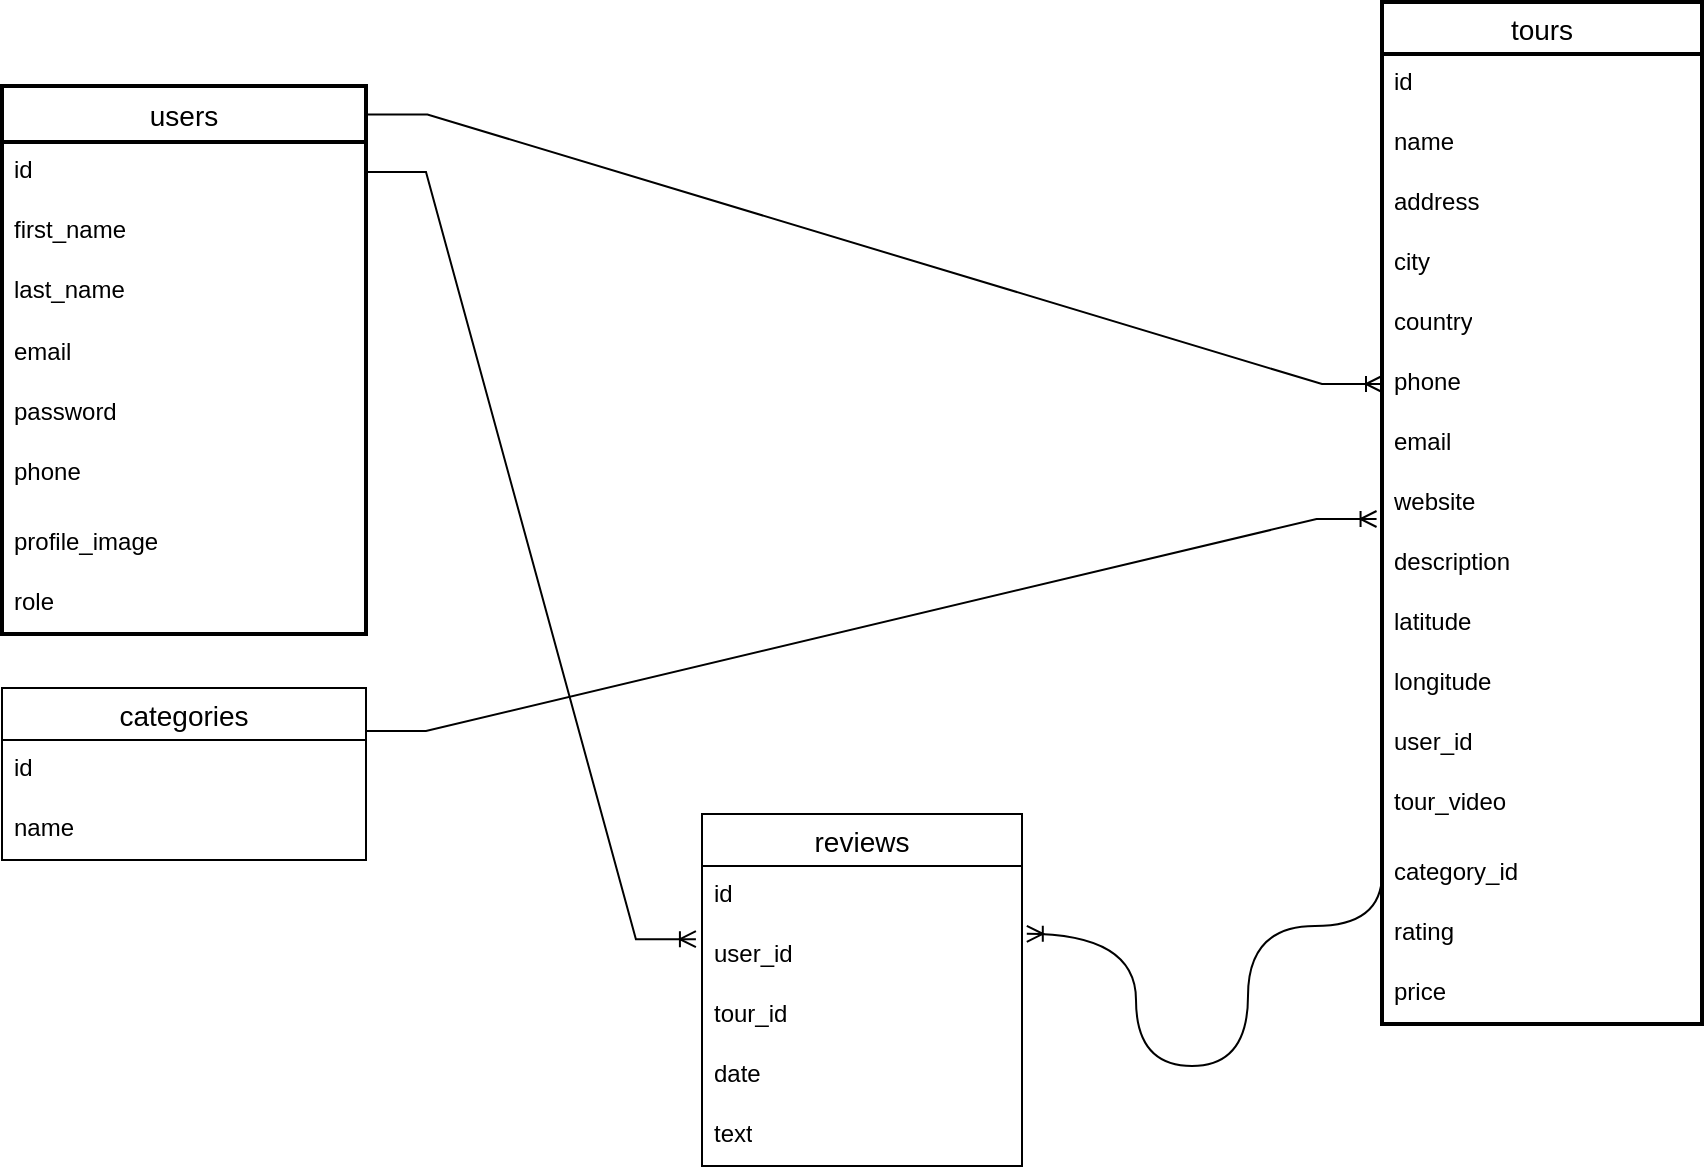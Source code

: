<mxfile version="21.6.8" type="github">
  <diagram name="Page-1" id="O7zce4Vg_i61A5iKa0Fr">
    <mxGraphModel dx="1909" dy="1727" grid="1" gridSize="7" guides="1" tooltips="1" connect="1" arrows="1" fold="1" page="1" pageScale="1" pageWidth="850" pageHeight="1100" background="none" math="0" shadow="0">
      <root>
        <mxCell id="0" />
        <mxCell id="1" parent="0" />
        <mxCell id="6SXtPO-vMhtfThloG0yf-1" value="users" style="swimlane;fontStyle=0;childLayout=stackLayout;horizontal=1;startSize=28;horizontalStack=0;resizeParent=1;resizeParentMax=0;resizeLast=0;collapsible=1;marginBottom=0;align=center;fontSize=14;strokeWidth=2;rounded=0;" parent="1" vertex="1">
          <mxGeometry y="-336" width="182" height="274" as="geometry">
            <mxRectangle x="49" y="28" width="63" height="35" as="alternateBounds" />
          </mxGeometry>
        </mxCell>
        <mxCell id="6SXtPO-vMhtfThloG0yf-2" value="id" style="text;strokeColor=none;fillColor=none;spacingLeft=4;spacingRight=4;overflow=hidden;rotatable=0;points=[[0,0.5],[1,0.5]];portConstraint=eastwest;fontSize=12;whiteSpace=wrap;html=1;" parent="6SXtPO-vMhtfThloG0yf-1" vertex="1">
          <mxGeometry y="28" width="182" height="30" as="geometry" />
        </mxCell>
        <mxCell id="6SXtPO-vMhtfThloG0yf-3" value="first_name" style="text;strokeColor=none;fillColor=none;spacingLeft=4;spacingRight=4;overflow=hidden;rotatable=0;points=[[0,0.5],[1,0.5]];portConstraint=eastwest;fontSize=12;whiteSpace=wrap;html=1;rounded=0;" parent="6SXtPO-vMhtfThloG0yf-1" vertex="1">
          <mxGeometry y="58" width="182" height="30" as="geometry" />
        </mxCell>
        <mxCell id="6SXtPO-vMhtfThloG0yf-4" value="last_name" style="text;strokeColor=none;fillColor=none;spacingLeft=4;spacingRight=4;overflow=hidden;rotatable=0;points=[[0,0.5],[1,0.5]];portConstraint=eastwest;fontSize=12;whiteSpace=wrap;html=1;spacingTop=0;verticalAlign=top;" parent="6SXtPO-vMhtfThloG0yf-1" vertex="1">
          <mxGeometry y="88" width="182" height="31" as="geometry" />
        </mxCell>
        <mxCell id="6SXtPO-vMhtfThloG0yf-10" value="email" style="text;strokeColor=none;fillColor=none;spacingLeft=4;spacingRight=4;overflow=hidden;rotatable=0;points=[[0,0.5],[1,0.5]];portConstraint=eastwest;fontSize=12;whiteSpace=wrap;html=1;" parent="6SXtPO-vMhtfThloG0yf-1" vertex="1">
          <mxGeometry y="119" width="182" height="30" as="geometry" />
        </mxCell>
        <mxCell id="6SXtPO-vMhtfThloG0yf-11" value="password" style="text;strokeColor=none;fillColor=none;spacingLeft=4;spacingRight=4;overflow=hidden;rotatable=0;points=[[0,0.5],[1,0.5]];portConstraint=eastwest;fontSize=12;whiteSpace=wrap;html=1;" parent="6SXtPO-vMhtfThloG0yf-1" vertex="1">
          <mxGeometry y="149" width="182" height="30" as="geometry" />
        </mxCell>
        <mxCell id="6SXtPO-vMhtfThloG0yf-7" value="phone" style="text;strokeColor=none;fillColor=none;spacingLeft=4;spacingRight=4;overflow=hidden;rotatable=0;points=[[0,0.5],[1,0.5]];portConstraint=eastwest;fontSize=12;whiteSpace=wrap;html=1;" parent="6SXtPO-vMhtfThloG0yf-1" vertex="1">
          <mxGeometry y="179" width="182" height="35" as="geometry" />
        </mxCell>
        <mxCell id="6SXtPO-vMhtfThloG0yf-9" value="profile_image" style="text;strokeColor=none;fillColor=none;spacingLeft=4;spacingRight=4;overflow=hidden;rotatable=0;points=[[0,0.5],[1,0.5]];portConstraint=eastwest;fontSize=12;whiteSpace=wrap;html=1;" parent="6SXtPO-vMhtfThloG0yf-1" vertex="1">
          <mxGeometry y="214" width="182" height="30" as="geometry" />
        </mxCell>
        <mxCell id="6SXtPO-vMhtfThloG0yf-34" value="role" style="text;strokeColor=none;fillColor=none;spacingLeft=4;spacingRight=4;overflow=hidden;rotatable=0;points=[[0,0.5],[1,0.5]];portConstraint=eastwest;fontSize=12;whiteSpace=wrap;html=1;" parent="6SXtPO-vMhtfThloG0yf-1" vertex="1">
          <mxGeometry y="244" width="182" height="30" as="geometry" />
        </mxCell>
        <mxCell id="6SXtPO-vMhtfThloG0yf-12" value="tours" style="swimlane;fontStyle=0;childLayout=stackLayout;horizontal=1;startSize=26;horizontalStack=0;resizeParent=1;resizeParentMax=0;resizeLast=0;collapsible=1;marginBottom=0;align=center;fontSize=14;strokeWidth=2;" parent="1" vertex="1">
          <mxGeometry x="690" y="-378" width="160" height="511" as="geometry">
            <mxRectangle x="728" y="-350" width="70" height="35" as="alternateBounds" />
          </mxGeometry>
        </mxCell>
        <mxCell id="6SXtPO-vMhtfThloG0yf-13" value="id" style="text;strokeColor=none;fillColor=none;spacingLeft=4;spacingRight=4;overflow=hidden;rotatable=0;points=[[0,0.5],[1,0.5]];portConstraint=eastwest;fontSize=12;whiteSpace=wrap;html=1;" parent="6SXtPO-vMhtfThloG0yf-12" vertex="1">
          <mxGeometry y="26" width="160" height="30" as="geometry" />
        </mxCell>
        <mxCell id="6SXtPO-vMhtfThloG0yf-14" value="name" style="text;strokeColor=none;fillColor=none;spacingLeft=4;spacingRight=4;overflow=hidden;rotatable=0;points=[[0,0.5],[1,0.5]];portConstraint=eastwest;fontSize=12;whiteSpace=wrap;html=1;" parent="6SXtPO-vMhtfThloG0yf-12" vertex="1">
          <mxGeometry y="56" width="160" height="30" as="geometry" />
        </mxCell>
        <mxCell id="6SXtPO-vMhtfThloG0yf-15" value="address" style="text;strokeColor=none;fillColor=none;spacingLeft=4;spacingRight=4;overflow=hidden;rotatable=0;points=[[0,0.5],[1,0.5]];portConstraint=eastwest;fontSize=12;whiteSpace=wrap;html=1;" parent="6SXtPO-vMhtfThloG0yf-12" vertex="1">
          <mxGeometry y="86" width="160" height="30" as="geometry" />
        </mxCell>
        <mxCell id="6SXtPO-vMhtfThloG0yf-16" value="city" style="text;strokeColor=none;fillColor=none;spacingLeft=4;spacingRight=4;overflow=hidden;rotatable=0;points=[[0,0.5],[1,0.5]];portConstraint=eastwest;fontSize=12;whiteSpace=wrap;html=1;" parent="6SXtPO-vMhtfThloG0yf-12" vertex="1">
          <mxGeometry y="116" width="160" height="30" as="geometry" />
        </mxCell>
        <mxCell id="6SXtPO-vMhtfThloG0yf-17" value="country" style="text;strokeColor=none;fillColor=none;spacingLeft=4;spacingRight=4;overflow=hidden;rotatable=0;points=[[0,0.5],[1,0.5]];portConstraint=eastwest;fontSize=12;whiteSpace=wrap;html=1;" parent="6SXtPO-vMhtfThloG0yf-12" vertex="1">
          <mxGeometry y="146" width="160" height="30" as="geometry" />
        </mxCell>
        <mxCell id="6SXtPO-vMhtfThloG0yf-18" value="phone" style="text;strokeColor=none;fillColor=none;spacingLeft=4;spacingRight=4;overflow=hidden;rotatable=0;points=[[0,0.5],[1,0.5]];portConstraint=eastwest;fontSize=12;whiteSpace=wrap;html=1;" parent="6SXtPO-vMhtfThloG0yf-12" vertex="1">
          <mxGeometry y="176" width="160" height="30" as="geometry" />
        </mxCell>
        <mxCell id="6SXtPO-vMhtfThloG0yf-19" value="email" style="text;strokeColor=none;fillColor=none;spacingLeft=4;spacingRight=4;overflow=hidden;rotatable=0;points=[[0,0.5],[1,0.5]];portConstraint=eastwest;fontSize=12;whiteSpace=wrap;html=1;" parent="6SXtPO-vMhtfThloG0yf-12" vertex="1">
          <mxGeometry y="206" width="160" height="30" as="geometry" />
        </mxCell>
        <mxCell id="6SXtPO-vMhtfThloG0yf-20" value="website" style="text;strokeColor=none;fillColor=none;spacingLeft=4;spacingRight=4;overflow=hidden;rotatable=0;points=[[0,0.5],[1,0.5]];portConstraint=eastwest;fontSize=12;whiteSpace=wrap;html=1;" parent="6SXtPO-vMhtfThloG0yf-12" vertex="1">
          <mxGeometry y="236" width="160" height="30" as="geometry" />
        </mxCell>
        <mxCell id="6SXtPO-vMhtfThloG0yf-21" value="description" style="text;strokeColor=none;fillColor=none;spacingLeft=4;spacingRight=4;overflow=hidden;rotatable=0;points=[[0,0.5],[1,0.5]];portConstraint=eastwest;fontSize=12;whiteSpace=wrap;html=1;" parent="6SXtPO-vMhtfThloG0yf-12" vertex="1">
          <mxGeometry y="266" width="160" height="30" as="geometry" />
        </mxCell>
        <mxCell id="6SXtPO-vMhtfThloG0yf-22" value="latitude" style="text;strokeColor=none;fillColor=none;spacingLeft=4;spacingRight=4;overflow=hidden;rotatable=0;points=[[0,0.5],[1,0.5]];portConstraint=eastwest;fontSize=12;whiteSpace=wrap;html=1;" parent="6SXtPO-vMhtfThloG0yf-12" vertex="1">
          <mxGeometry y="296" width="160" height="30" as="geometry" />
        </mxCell>
        <mxCell id="6SXtPO-vMhtfThloG0yf-23" value="longitude" style="text;strokeColor=none;fillColor=none;spacingLeft=4;spacingRight=4;overflow=hidden;rotatable=0;points=[[0,0.5],[1,0.5]];portConstraint=eastwest;fontSize=12;whiteSpace=wrap;html=1;" parent="6SXtPO-vMhtfThloG0yf-12" vertex="1">
          <mxGeometry y="326" width="160" height="30" as="geometry" />
        </mxCell>
        <mxCell id="6SXtPO-vMhtfThloG0yf-25" value="user_id" style="text;strokeColor=none;fillColor=none;spacingLeft=4;spacingRight=4;overflow=hidden;rotatable=0;points=[[0,0.5],[1,0.5]];portConstraint=eastwest;fontSize=12;whiteSpace=wrap;html=1;" parent="6SXtPO-vMhtfThloG0yf-12" vertex="1">
          <mxGeometry y="356" width="160" height="30" as="geometry" />
        </mxCell>
        <mxCell id="6SXtPO-vMhtfThloG0yf-35" value="tour_video" style="text;strokeColor=none;fillColor=none;spacingLeft=4;spacingRight=4;overflow=hidden;rotatable=0;points=[[0,0.5],[1,0.5]];portConstraint=eastwest;fontSize=12;whiteSpace=wrap;html=1;" parent="6SXtPO-vMhtfThloG0yf-12" vertex="1">
          <mxGeometry y="386" width="160" height="35" as="geometry" />
        </mxCell>
        <mxCell id="6SXtPO-vMhtfThloG0yf-37" value="category_id" style="text;strokeColor=none;fillColor=none;spacingLeft=4;spacingRight=4;overflow=hidden;rotatable=0;points=[[0,0.5],[1,0.5]];portConstraint=eastwest;fontSize=12;whiteSpace=wrap;html=1;" parent="6SXtPO-vMhtfThloG0yf-12" vertex="1">
          <mxGeometry y="421" width="160" height="30" as="geometry" />
        </mxCell>
        <mxCell id="6SXtPO-vMhtfThloG0yf-38" value="rating" style="text;strokeColor=none;fillColor=none;spacingLeft=4;spacingRight=4;overflow=hidden;rotatable=0;points=[[0,0.5],[1,0.5]];portConstraint=eastwest;fontSize=12;whiteSpace=wrap;html=1;" parent="6SXtPO-vMhtfThloG0yf-12" vertex="1">
          <mxGeometry y="451" width="160" height="30" as="geometry" />
        </mxCell>
        <mxCell id="6SXtPO-vMhtfThloG0yf-39" value="price" style="text;strokeColor=none;fillColor=none;spacingLeft=4;spacingRight=4;overflow=hidden;rotatable=0;points=[[0,0.5],[1,0.5]];portConstraint=eastwest;fontSize=12;whiteSpace=wrap;html=1;" parent="6SXtPO-vMhtfThloG0yf-12" vertex="1">
          <mxGeometry y="481" width="160" height="30" as="geometry" />
        </mxCell>
        <mxCell id="6SXtPO-vMhtfThloG0yf-27" value="categories" style="swimlane;fontStyle=0;childLayout=stackLayout;horizontal=1;startSize=26;horizontalStack=0;resizeParent=1;resizeParentMax=0;resizeLast=0;collapsible=1;marginBottom=0;align=center;fontSize=14;" parent="1" vertex="1">
          <mxGeometry y="-35" width="182" height="86" as="geometry" />
        </mxCell>
        <mxCell id="6SXtPO-vMhtfThloG0yf-28" value="id" style="text;strokeColor=none;fillColor=none;spacingLeft=4;spacingRight=4;overflow=hidden;rotatable=0;points=[[0,0.5],[1,0.5]];portConstraint=eastwest;fontSize=12;whiteSpace=wrap;html=1;" parent="6SXtPO-vMhtfThloG0yf-27" vertex="1">
          <mxGeometry y="26" width="182" height="30" as="geometry" />
        </mxCell>
        <mxCell id="6SXtPO-vMhtfThloG0yf-29" value="name" style="text;strokeColor=none;fillColor=none;spacingLeft=4;spacingRight=4;overflow=hidden;rotatable=0;points=[[0,0.5],[1,0.5]];portConstraint=eastwest;fontSize=12;whiteSpace=wrap;html=1;" parent="6SXtPO-vMhtfThloG0yf-27" vertex="1">
          <mxGeometry y="56" width="182" height="30" as="geometry" />
        </mxCell>
        <mxCell id="6SXtPO-vMhtfThloG0yf-33" value="" style="edgeStyle=entityRelationEdgeStyle;fontSize=12;html=1;endArrow=ERoneToMany;rounded=0;entryX=-0.017;entryY=0.75;entryDx=0;entryDy=0;entryPerimeter=0;exitX=1;exitY=0.25;exitDx=0;exitDy=0;" parent="1" source="6SXtPO-vMhtfThloG0yf-27" target="6SXtPO-vMhtfThloG0yf-20" edge="1">
          <mxGeometry width="100" height="100" relative="1" as="geometry">
            <mxPoint x="357" y="345" as="sourcePoint" />
            <mxPoint x="574" y="273" as="targetPoint" />
          </mxGeometry>
        </mxCell>
        <mxCell id="6SXtPO-vMhtfThloG0yf-36" value="" style="edgeStyle=entityRelationEdgeStyle;fontSize=12;html=1;endArrow=ERoneToMany;rounded=0;exitX=1.004;exitY=0.052;exitDx=0;exitDy=0;exitPerimeter=0;entryX=0;entryY=0.5;entryDx=0;entryDy=0;" parent="1" source="6SXtPO-vMhtfThloG0yf-1" target="6SXtPO-vMhtfThloG0yf-18" edge="1">
          <mxGeometry width="100" height="100" relative="1" as="geometry">
            <mxPoint x="350" y="359" as="sourcePoint" />
            <mxPoint x="450" y="259" as="targetPoint" />
            <Array as="points">
              <mxPoint x="378" y="63" />
            </Array>
          </mxGeometry>
        </mxCell>
        <mxCell id="6SXtPO-vMhtfThloG0yf-41" value="reviews" style="swimlane;fontStyle=0;childLayout=stackLayout;horizontal=1;startSize=26;horizontalStack=0;resizeParent=1;resizeParentMax=0;resizeLast=0;collapsible=1;marginBottom=0;align=center;fontSize=14;" parent="1" vertex="1">
          <mxGeometry x="350" y="28" width="160" height="176" as="geometry" />
        </mxCell>
        <mxCell id="6SXtPO-vMhtfThloG0yf-42" value="id" style="text;strokeColor=none;fillColor=none;spacingLeft=4;spacingRight=4;overflow=hidden;rotatable=0;points=[[0,0.5],[1,0.5]];portConstraint=eastwest;fontSize=12;whiteSpace=wrap;html=1;" parent="6SXtPO-vMhtfThloG0yf-41" vertex="1">
          <mxGeometry y="26" width="160" height="30" as="geometry" />
        </mxCell>
        <mxCell id="6SXtPO-vMhtfThloG0yf-43" value="user_id" style="text;strokeColor=none;fillColor=none;spacingLeft=4;spacingRight=4;overflow=hidden;rotatable=0;points=[[0,0.5],[1,0.5]];portConstraint=eastwest;fontSize=12;whiteSpace=wrap;html=1;" parent="6SXtPO-vMhtfThloG0yf-41" vertex="1">
          <mxGeometry y="56" width="160" height="30" as="geometry" />
        </mxCell>
        <mxCell id="6SXtPO-vMhtfThloG0yf-44" value="tour_id" style="text;strokeColor=none;fillColor=none;spacingLeft=4;spacingRight=4;overflow=hidden;rotatable=0;points=[[0,0.5],[1,0.5]];portConstraint=eastwest;fontSize=12;whiteSpace=wrap;html=1;" parent="6SXtPO-vMhtfThloG0yf-41" vertex="1">
          <mxGeometry y="86" width="160" height="30" as="geometry" />
        </mxCell>
        <mxCell id="6SXtPO-vMhtfThloG0yf-49" value="date" style="text;strokeColor=none;fillColor=none;spacingLeft=4;spacingRight=4;overflow=hidden;rotatable=0;points=[[0,0.5],[1,0.5]];portConstraint=eastwest;fontSize=12;whiteSpace=wrap;html=1;" parent="6SXtPO-vMhtfThloG0yf-41" vertex="1">
          <mxGeometry y="116" width="160" height="30" as="geometry" />
        </mxCell>
        <mxCell id="6SXtPO-vMhtfThloG0yf-51" value="text" style="text;strokeColor=none;fillColor=none;spacingLeft=4;spacingRight=4;overflow=hidden;rotatable=0;points=[[0,0.5],[1,0.5]];portConstraint=eastwest;fontSize=12;whiteSpace=wrap;html=1;" parent="6SXtPO-vMhtfThloG0yf-41" vertex="1">
          <mxGeometry y="146" width="160" height="30" as="geometry" />
        </mxCell>
        <mxCell id="6SXtPO-vMhtfThloG0yf-46" value="" style="edgeStyle=entityRelationEdgeStyle;fontSize=12;html=1;endArrow=ERoneToMany;rounded=0;exitX=1;exitY=0.5;exitDx=0;exitDy=0;entryX=-0.019;entryY=0.219;entryDx=0;entryDy=0;entryPerimeter=0;" parent="1" source="6SXtPO-vMhtfThloG0yf-2" target="6SXtPO-vMhtfThloG0yf-43" edge="1">
          <mxGeometry width="100" height="100" relative="1" as="geometry">
            <mxPoint x="350" y="-5" as="sourcePoint" />
            <mxPoint x="450" y="-105" as="targetPoint" />
          </mxGeometry>
        </mxCell>
        <mxCell id="6SXtPO-vMhtfThloG0yf-47" value="" style="edgeStyle=orthogonalEdgeStyle;fontSize=12;html=1;endArrow=ERoneToMany;rounded=0;entryX=1.015;entryY=0.13;entryDx=0;entryDy=0;curved=1;entryPerimeter=0;exitX=0;exitY=0.5;exitDx=0;exitDy=0;" parent="1" source="6SXtPO-vMhtfThloG0yf-37" target="6SXtPO-vMhtfThloG0yf-43" edge="1">
          <mxGeometry width="100" height="100" relative="1" as="geometry">
            <mxPoint x="679" y="88" as="sourcePoint" />
            <mxPoint x="510" y="125.5" as="targetPoint" />
            <Array as="points">
              <mxPoint x="690" y="84" />
              <mxPoint x="623" y="84" />
              <mxPoint x="623" y="154" />
              <mxPoint x="567" y="154" />
              <mxPoint x="567" y="88" />
            </Array>
          </mxGeometry>
        </mxCell>
      </root>
    </mxGraphModel>
  </diagram>
</mxfile>

